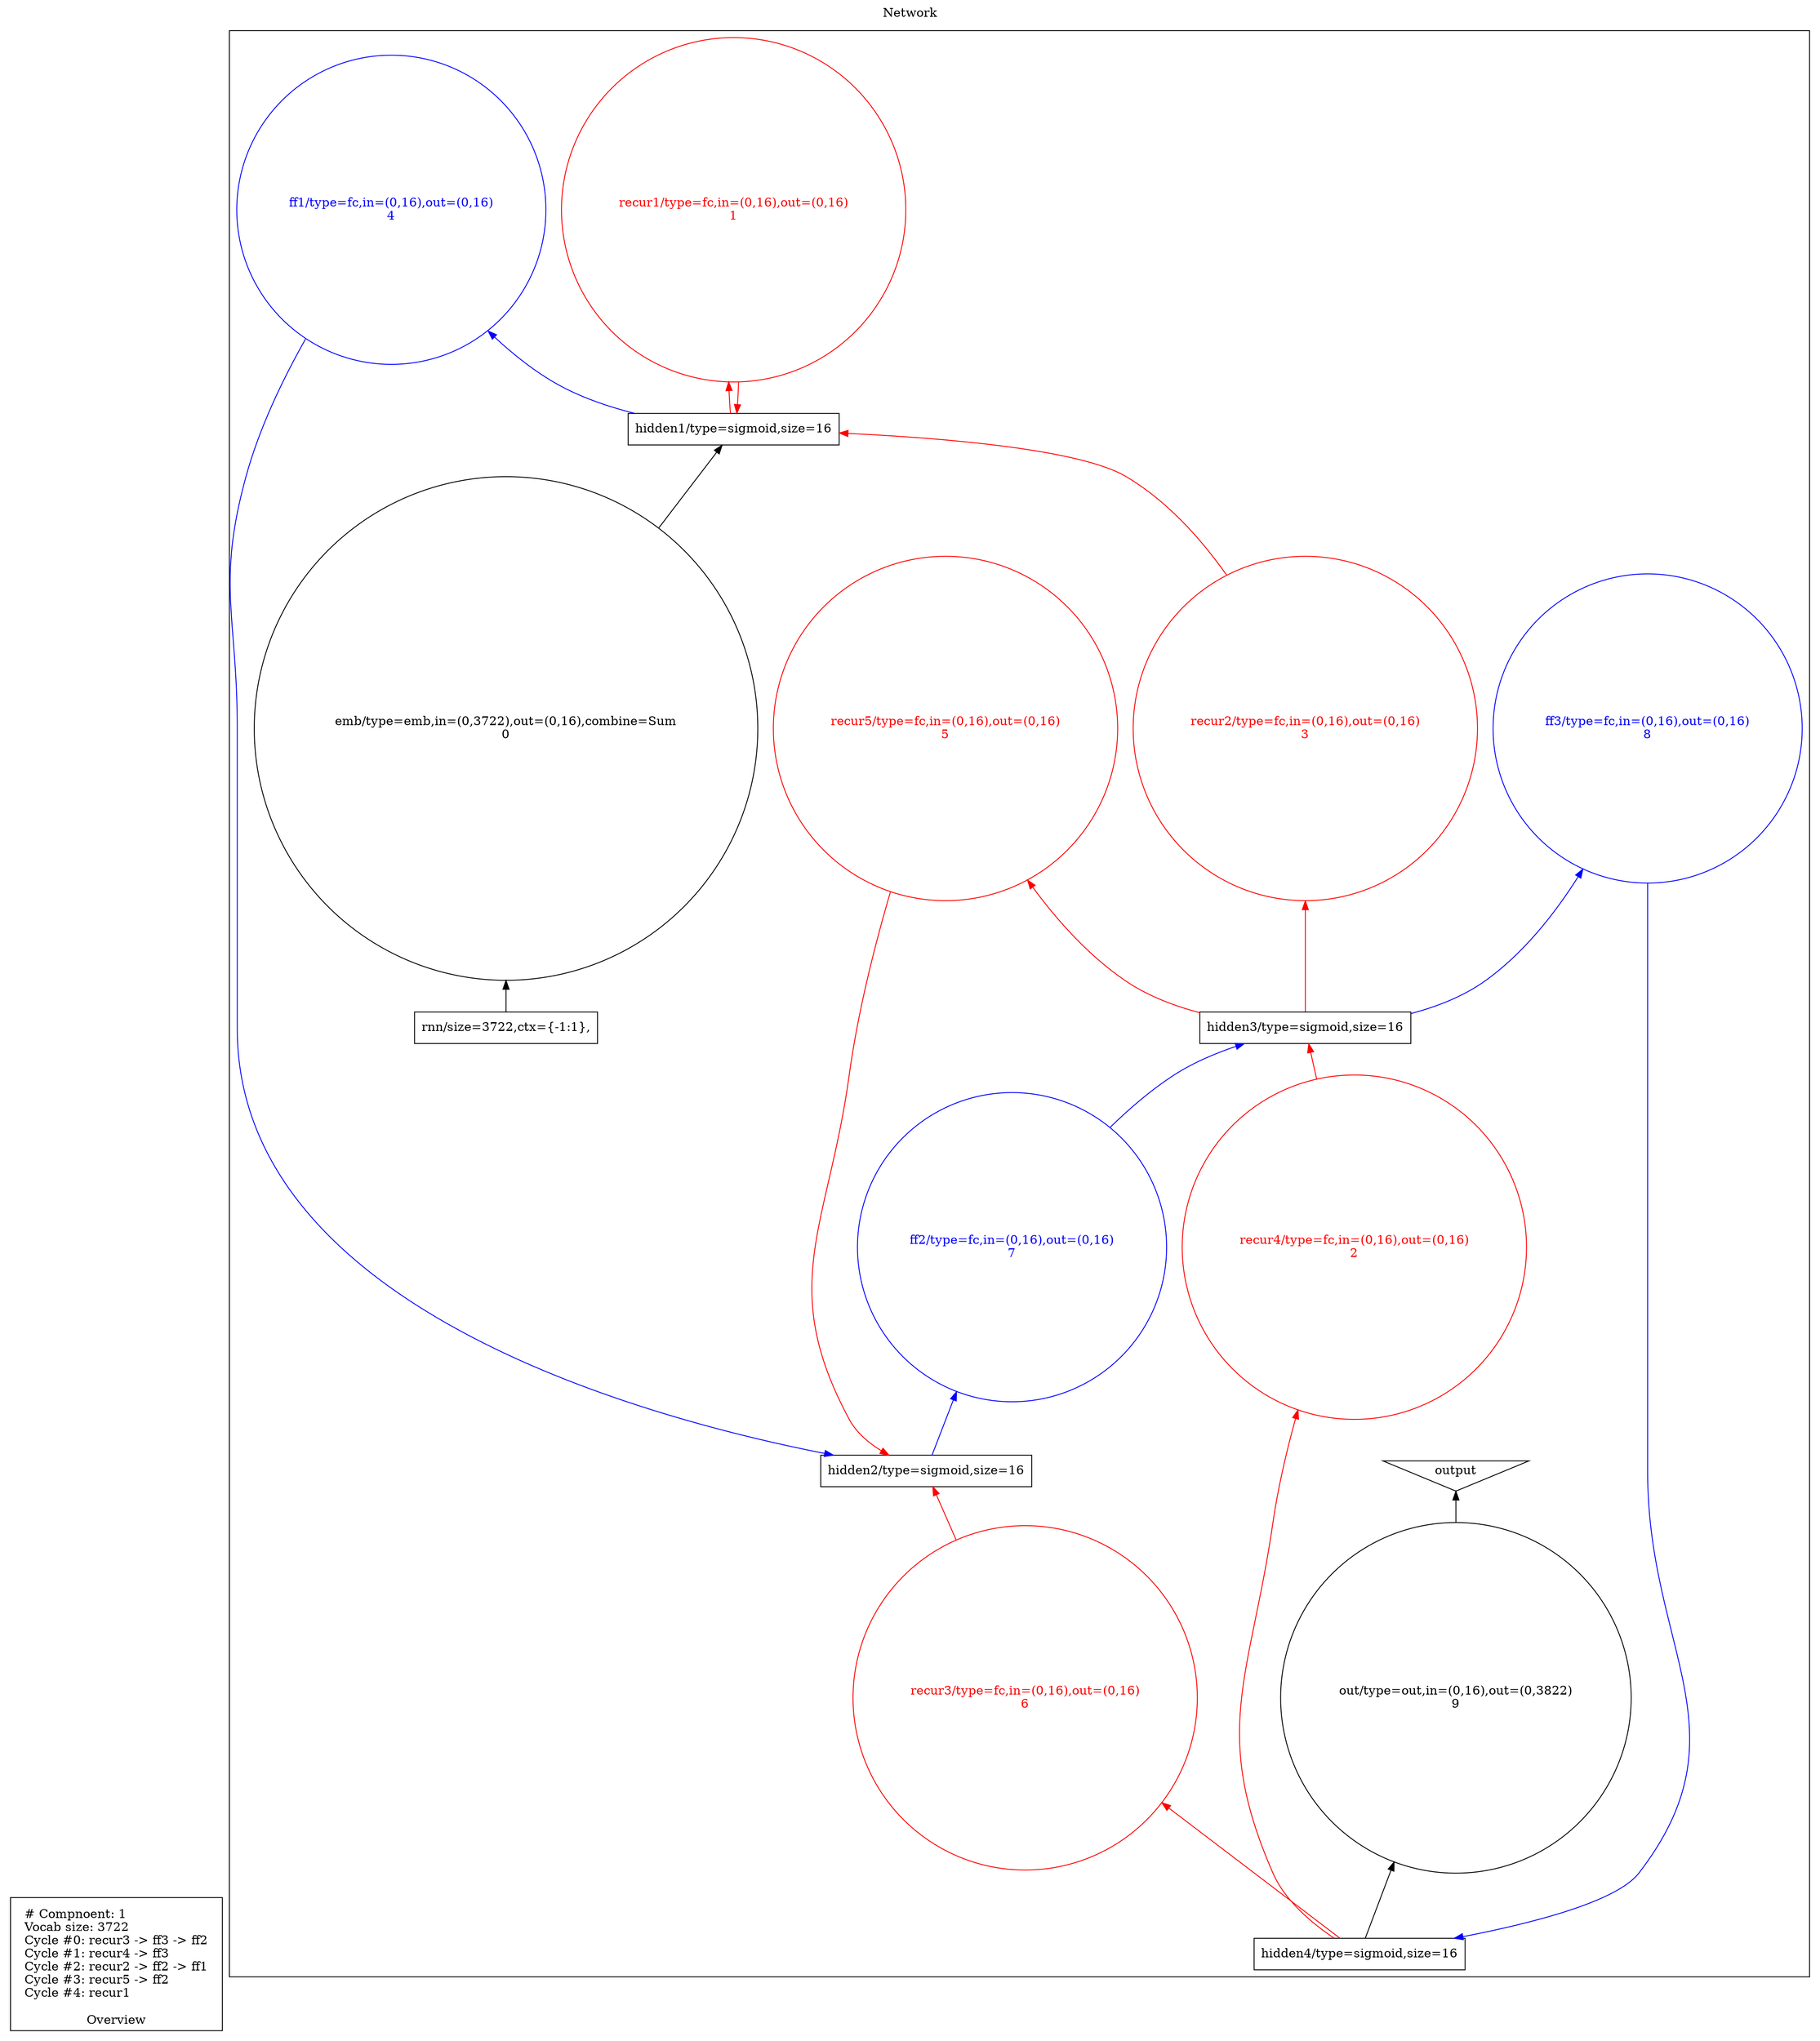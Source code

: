 digraph network {
  rankdir=BT;
  labelloc=t;
  label="Network";

  subgraph cluster_overview {
    label="Overview";
    node [shape=plaintext, style=solid];
    edge [style=invis];

    legend [label="# Compnoent: 1\lVocab size: 3722\lCycle #0: recur3 -> ff3 -> ff2\lCycle #1: recur4 -> ff3\lCycle #2: recur2 -> ff2 -> ff1\lCycle #3: recur5 -> ff2\lCycle #4: recur1\l"];
  }

  subgraph cluster_structure {
    label="";

    output [shape=triangle, orientation=180];
    node[shape=box,fixedsize=false];
    input_rnn [label="rnn/size=3722,ctx={-1:1},"];
    layer_rnn_hidden1 [label="hidden1/type=sigmoid,size=16"];
    layer_rnn_hidden2 [label="hidden2/type=sigmoid,size=16"];
    layer_rnn_hidden3 [label="hidden3/type=sigmoid,size=16"];
    layer_rnn_hidden4 [label="hidden4/type=sigmoid,size=16"];

    node[shape=circle];
    glue_rnn_emb [label="emb/type=emb,in=(0,3722),out=(0,16),combine=Sum\n0"];
    input_rnn -> glue_rnn_emb [label=""];
    glue_rnn_emb -> layer_rnn_hidden1 [label=""];

    node[color=blue,fontcolor=blue];
    edge[color=blue];
    glue_rnn_ff1 [label="ff1/type=fc,in=(0,16),out=(0,16)\n4"];
    layer_rnn_hidden1 -> glue_rnn_ff1 [label=""];
    glue_rnn_ff1 -> layer_rnn_hidden2 [label=""];
    node[color=black,fontcolor=black];
    edge[color=black];

    node[color=blue,fontcolor=blue];
    edge[color=blue];
    glue_rnn_ff2 [label="ff2/type=fc,in=(0,16),out=(0,16)\n7"];
    layer_rnn_hidden2 -> glue_rnn_ff2 [label=""];
    glue_rnn_ff2 -> layer_rnn_hidden3 [label=""];
    node[color=black,fontcolor=black];
    edge[color=black];

    node[color=blue,fontcolor=blue];
    edge[color=blue];
    glue_rnn_ff3 [label="ff3/type=fc,in=(0,16),out=(0,16)\n8"];
    layer_rnn_hidden3 -> glue_rnn_ff3 [label=""];
    glue_rnn_ff3 -> layer_rnn_hidden4 [label=""];
    node[color=black,fontcolor=black];
    edge[color=black];

    node[color=red,fontcolor=red];
    edge[color=red];
    glue_rnn_recur1 [label="recur1/type=fc,in=(0,16),out=(0,16)\n1"];
    layer_rnn_hidden1 -> glue_rnn_recur1 [label=""];
    glue_rnn_recur1 -> layer_rnn_hidden1 [label=""];
    node[color=black,fontcolor=black];
    edge[color=black];

    node[color=red,fontcolor=red];
    edge[color=red];
    glue_rnn_recur2 [label="recur2/type=fc,in=(0,16),out=(0,16)\n3"];
    layer_rnn_hidden3 -> glue_rnn_recur2 [label=""];
    glue_rnn_recur2 -> layer_rnn_hidden1 [label=""];
    node[color=black,fontcolor=black];
    edge[color=black];

    node[color=red,fontcolor=red];
    edge[color=red];
    glue_rnn_recur3 [label="recur3/type=fc,in=(0,16),out=(0,16)\n6"];
    layer_rnn_hidden4 -> glue_rnn_recur3 [label=""];
    glue_rnn_recur3 -> layer_rnn_hidden2 [label=""];
    node[color=black,fontcolor=black];
    edge[color=black];

    node[color=red,fontcolor=red];
    edge[color=red];
    glue_rnn_recur4 [label="recur4/type=fc,in=(0,16),out=(0,16)\n2"];
    layer_rnn_hidden4 -> glue_rnn_recur4 [label=""];
    glue_rnn_recur4 -> layer_rnn_hidden3 [label=""];
    node[color=black,fontcolor=black];
    edge[color=black];

    node[color=red,fontcolor=red];
    edge[color=red];
    glue_rnn_recur5 [label="recur5/type=fc,in=(0,16),out=(0,16)\n5"];
    layer_rnn_hidden3 -> glue_rnn_recur5 [label=""];
    glue_rnn_recur5 -> layer_rnn_hidden2 [label=""];
    node[color=black,fontcolor=black];
    edge[color=black];

    glue_rnn_out [label="out/type=out,in=(0,16),out=(0,3822)\n9"];
    layer_rnn_hidden4 -> glue_rnn_out [label=""];
    glue_rnn_out -> output [label=""];


    { rank=same; input_rnn; }
  }
}
